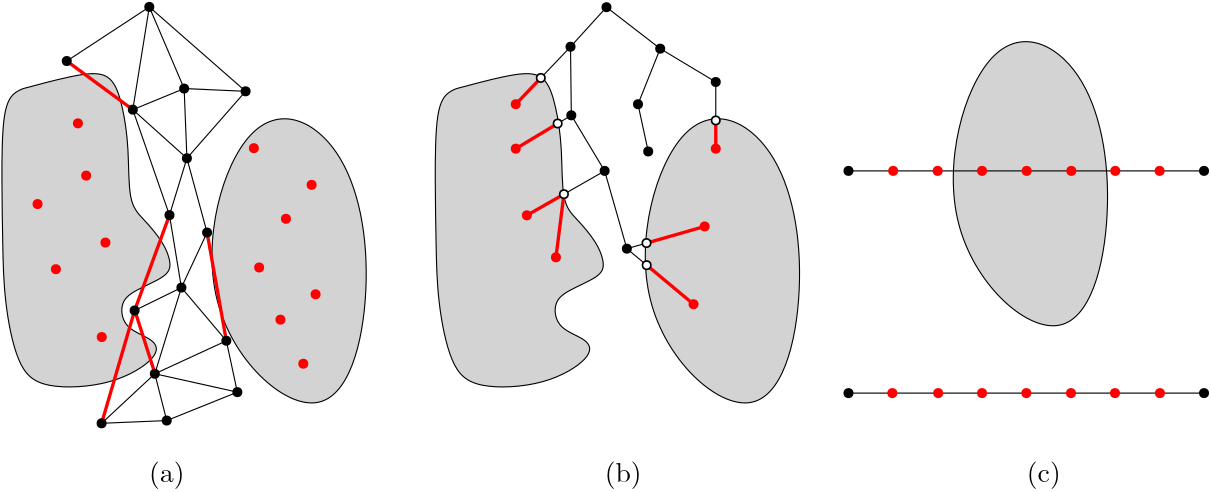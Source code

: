 <?xml version="1.0"?>
<!DOCTYPE ipe SYSTEM "ipe.dtd">
<ipe version="70005" creator="Ipe 7.1.1">
<info created="D:20120122014548" modified="D:20120122020236"/>
<ipestyle name="basic">
<symbol name="arrow/arc(spx)">
<path stroke="sym-stroke" fill="sym-stroke" pen="sym-pen">
0 0 m
-1 0.333 l
-1 -0.333 l
h
</path>
</symbol>
<symbol name="arrow/farc(spx)">
<path stroke="sym-stroke" fill="white" pen="sym-pen">
0 0 m
-1 0.333 l
-1 -0.333 l
h
</path>
</symbol>
<symbol name="mark/circle(sx)" transformations="translations">
<path fill="sym-stroke">
0.6 0 0 0.6 0 0 e
0.4 0 0 0.4 0 0 e
</path>
</symbol>
<symbol name="mark/disk(sx)" transformations="translations">
<path fill="sym-stroke">
0.6 0 0 0.6 0 0 e
</path>
</symbol>
<symbol name="mark/fdisk(sfx)" transformations="translations">
<group>
<path fill="sym-fill">
0.5 0 0 0.5 0 0 e
</path>
<path fill="sym-stroke" fillrule="eofill">
0.6 0 0 0.6 0 0 e
0.4 0 0 0.4 0 0 e
</path>
</group>
</symbol>
<symbol name="mark/box(sx)" transformations="translations">
<path fill="sym-stroke" fillrule="eofill">
-0.6 -0.6 m
0.6 -0.6 l
0.6 0.6 l
-0.6 0.6 l
h
-0.4 -0.4 m
0.4 -0.4 l
0.4 0.4 l
-0.4 0.4 l
h
</path>
</symbol>
<symbol name="mark/square(sx)" transformations="translations">
<path fill="sym-stroke">
-0.6 -0.6 m
0.6 -0.6 l
0.6 0.6 l
-0.6 0.6 l
h
</path>
</symbol>
<symbol name="mark/fsquare(sfx)" transformations="translations">
<group>
<path fill="sym-fill">
-0.5 -0.5 m
0.5 -0.5 l
0.5 0.5 l
-0.5 0.5 l
h
</path>
<path fill="sym-stroke" fillrule="eofill">
-0.6 -0.6 m
0.6 -0.6 l
0.6 0.6 l
-0.6 0.6 l
h
-0.4 -0.4 m
0.4 -0.4 l
0.4 0.4 l
-0.4 0.4 l
h
</path>
</group>
</symbol>
<symbol name="mark/cross(sx)" transformations="translations">
<group>
<path fill="sym-stroke">
-0.43 -0.57 m
0.57 0.43 l
0.43 0.57 l
-0.57 -0.43 l
h
</path>
<path fill="sym-stroke">
-0.43 0.57 m
0.57 -0.43 l
0.43 -0.57 l
-0.57 0.43 l
h
</path>
</group>
</symbol>
<symbol name="arrow/fnormal(spx)">
<path stroke="sym-stroke" fill="white" pen="sym-pen">
0 0 m
-1 0.333 l
-1 -0.333 l
h
</path>
</symbol>
<symbol name="arrow/pointed(spx)">
<path stroke="sym-stroke" fill="sym-stroke" pen="sym-pen">
0 0 m
-1 0.333 l
-0.8 0 l
-1 -0.333 l
h
</path>
</symbol>
<symbol name="arrow/fpointed(spx)">
<path stroke="sym-stroke" fill="white" pen="sym-pen">
0 0 m
-1 0.333 l
-0.8 0 l
-1 -0.333 l
h
</path>
</symbol>
<symbol name="arrow/linear(spx)">
<path stroke="sym-stroke" pen="sym-pen">
-1 0.333 m
0 0 l
-1 -0.333 l
</path>
</symbol>
<symbol name="arrow/fdouble(spx)">
<path stroke="sym-stroke" fill="white" pen="sym-pen">
0 0 m
-1 0.333 l
-1 -0.333 l
h
-1 0 m
-2 0.333 l
-2 -0.333 l
h
</path>
</symbol>
<symbol name="arrow/double(spx)">
<path stroke="sym-stroke" fill="sym-stroke" pen="sym-pen">
0 0 m
-1 0.333 l
-1 -0.333 l
h
-1 0 m
-2 0.333 l
-2 -0.333 l
h
</path>
</symbol>
<pen name="heavier" value="0.8"/>
<pen name="fat" value="1.2"/>
<pen name="ultrafat" value="2"/>
<symbolsize name="large" value="5"/>
<symbolsize name="small" value="2"/>
<symbolsize name="tiny" value="1.1"/>
<arrowsize name="large" value="10"/>
<arrowsize name="small" value="5"/>
<arrowsize name="tiny" value="3"/>
<color name="red" value="1 0 0"/>
<color name="green" value="0 1 0"/>
<color name="blue" value="0 0 1"/>
<color name="yellow" value="1 1 0"/>
<color name="orange" value="1 0.647 0"/>
<color name="gold" value="1 0.843 0"/>
<color name="purple" value="0.627 0.125 0.941"/>
<color name="gray" value="0.745"/>
<color name="brown" value="0.647 0.165 0.165"/>
<color name="navy" value="0 0 0.502"/>
<color name="pink" value="1 0.753 0.796"/>
<color name="seagreen" value="0.18 0.545 0.341"/>
<color name="turquoise" value="0.251 0.878 0.816"/>
<color name="violet" value="0.933 0.51 0.933"/>
<color name="darkblue" value="0 0 0.545"/>
<color name="darkcyan" value="0 0.545 0.545"/>
<color name="darkgray" value="0.663"/>
<color name="darkgreen" value="0 0.392 0"/>
<color name="darkmagenta" value="0.545 0 0.545"/>
<color name="darkorange" value="1 0.549 0"/>
<color name="darkred" value="0.545 0 0"/>
<color name="lightblue" value="0.678 0.847 0.902"/>
<color name="lightcyan" value="0.878 1 1"/>
<color name="lightgray" value="0.827"/>
<color name="lightgreen" value="0.565 0.933 0.565"/>
<color name="lightyellow" value="1 1 0.878"/>
<dashstyle name="dashed" value="[4] 0"/>
<dashstyle name="dotted" value="[1 3] 0"/>
<dashstyle name="dash dotted" value="[4 2 1 2] 0"/>
<dashstyle name="dash dot dotted" value="[4 2 1 2 1 2] 0"/>
<textsize name="large" value="\large"/>
<textsize name="Large" value="\Large"/>
<textsize name="LARGE" value="\LARGE"/>
<textsize name="huge" value="\huge"/>
<textsize name="Huge" value="\Huge"/>
<textsize name="small" value="\small"/>
<textsize name="footnote" value="\footnotesize"/>
<textsize name="tiny" value="\tiny"/>
<textstyle name="center" begin="\begin{center}" end="\end{center}"/>
<textstyle name="itemize" begin="\begin{itemize}" end="\end{itemize}"/>
<textstyle name="item" begin="\begin{itemize}\item{}" end="\end{itemize}"/>
<gridsize name="4 pts" value="4"/>
<gridsize name="8 pts (~3 mm)" value="8"/>
<gridsize name="16 pts (~6 mm)" value="16"/>
<gridsize name="32 pts (~12 mm)" value="32"/>
<gridsize name="10 pts (~3.5 mm)" value="10"/>
<gridsize name="20 pts (~7 mm)" value="20"/>
<gridsize name="14 pts (~5 mm)" value="14"/>
<gridsize name="28 pts (~10 mm)" value="28"/>
<gridsize name="56 pts (~20 mm)" value="56"/>
<anglesize name="90 deg" value="90"/>
<anglesize name="60 deg" value="60"/>
<anglesize name="45 deg" value="45"/>
<anglesize name="30 deg" value="30"/>
<anglesize name="22.5 deg" value="22.5"/>
<layout paper="5000 8000" origin="0 0" frame="5000 8000"/>
<tiling name="falling" angle="-60" step="4" width="1"/>
<tiling name="rising" angle="30" step="4" width="1"/>
</ipestyle>
<page>
<layer name="alpha"/>
<view layers="alpha" active="alpha"/>
<path layer="alpha" matrix="1.11357 0.156027 -0.179531 0.769939 1417.92 1801.91" stroke="black" fill="lightgray">
135.148 7945.93
165.194 7919.52
162.883 7847.87
137.129 7775.89
99.4901 7848.86 u
</path>
<use name="mark/disk(sx)" pos="108.074 7971.02" size="normal" stroke="black"/>
<use matrix="1 0 0 1 3.30169 -7.26372" name="mark/disk(sx)" pos="139.441 7947.91" size="normal" stroke="black"/>
<use matrix="1 0 0 1 4.62237 -9.24473" name="mark/disk(sx)" pos="115.999 7950.88" size="normal" stroke="black"/>
<use name="mark/disk(sx)" pos="121.611 7916.55" size="normal" stroke="black"/>
<use name="mark/disk(sx)" pos="119.63 7869.99" size="normal" stroke="black"/>
<use name="mark/disk(sx)" pos="157.27 7894.75" size="normal" stroke="red"/>
<use name="mark/disk(sx)" pos="145.714 7920.18" size="normal" stroke="red"/>
<use name="mark/disk(sx)" pos="166.514 7906.97" size="normal" stroke="red"/>
<use name="mark/disk(sx)" pos="155.289 7858.44" size="normal" stroke="red"/>
<use name="mark/disk(sx)" pos="139.771 7832.35" size="normal" stroke="black"/>
<use name="mark/disk(sx)" pos="114.348 7822.12" size="normal" stroke="black"/>
<path stroke="black">
108.074 7971.02 m
78.3592 7951.54 l
</path>
<path stroke="black">
108.074 7971.02 m
102.131 7934.04 l
</path>
<path stroke="black">
108.074 7971.02 m
120.621 7941.64 l
108.074 7971.02 l
142.742 7940.65 l
</path>
<path stroke="black">
120.621 7941.64 m
121.611 7916.55 l
</path>
<path stroke="black">
121.611 7916.55 m
115.338 7896.07 l
</path>
<path stroke="black">
121.611 7916.55 m
128.875 7889.8 l
</path>
<path stroke="black">
128.875 7889.8 m
119.63 7869.99 l
119.63 7869.99 l
</path>
<path stroke="red" pen="fat">
128.875 7889.8 m
135.809 7850.84 l
</path>
<path stroke="black">
119.63 7869.99 m
135.809 7850.84 l
</path>
<path stroke="black">
119.63 7869.99 m
102.792 7861.74 l
</path>
<path stroke="black">
119.63 7869.99 m
115.338 7896.07 l
</path>
<path stroke="black">
119.63 7869.99 m
110.055 7838.96 l
</path>
<path stroke="black">
110.055 7838.96 m
135.809 7850.84 l
135.809 7850.84 l
</path>
<path stroke="black">
135.809 7850.84 m
139.771 7832.35 l
110.055 7838.96 l
</path>
<path stroke="black">
114.348 7822.12 m
110.055 7838.96 l
</path>
<path stroke="black">
114.348 7822.12 m
90.9057 7821.13 l
</path>
<path stroke="black">
110.055 7838.96 m
90.9057 7821.13 l
</path>
<path stroke="black">
114.348 7822.12 m
139.771 7832.35 l
</path>
<path stroke="black">
102.131 7934.04 m
120.621 7941.64 l
</path>
<path stroke="black">
142.742 7940.65 m
120.621 7941.64 l
</path>
<path stroke="black">
102.131 7934.04 m
121.611 7916.55 l
</path>
<path stroke="black">
102.131 7934.04 m
115.338 7896.07 l
</path>
<path stroke="black">
142.742 7940.65 m
121.611 7916.55 l
</path>
<path matrix="1 0 0 1 2.0318 0.00216905" stroke="black" fill="lightgray">
62.2744 7942.05 m
83.5694 7947.72
92.7516 7946.74
96.4635 7935.8
98.8079 7920.37
98.4172 7900.25
103.692 7894.97
111.116 7886.57
114.242 7878.36
112.484 7873.87
99.9801 7868.79
95.2913 7864.3
96.8543 7854.92
108.576 7851.4
109.748 7844.96
93.1423 7834.6
67.1586 7833.24
58.3671 7841.44
53.6783 7865.47
53.2876 7885.59
52.8969 7907.08
53.0922 7935.61
58.1758 7941
62.28 7942.06 s
</path>
<use matrix="1 0 0 1 5.3393 1.67271" name="mark/disk(sx)" pos="80.0101 7908.62" size="normal" stroke="red"/>
<use matrix="1 0 0 1 5.3393 1.67271" name="mark/disk(sx)" pos="77.0386 7927.44" size="normal" stroke="red"/>
<use matrix="1 0 0 1 5.3393 1.67271" name="mark/disk(sx)" pos="69.1145 7874.94" size="normal" stroke="red"/>
<use matrix="1 0 0 1 5.3393 1.67271" name="mark/disk(sx)" pos="62.5111 7898.39" size="normal" stroke="red"/>
<use matrix="1 0 0 1 5.3393 1.67271" name="mark/disk(sx)" pos="86.9436 7884.52" size="normal" stroke="red"/>
<use matrix="1 0 0 1 5.3393 1.67271" name="mark/disk(sx)" pos="85.623 7850.51" size="normal" stroke="red"/>
<path matrix="1 0 0 1 -0.00000195 0.00216905" stroke="red" pen="fat">
102.131 7934.04 m
78.3592 7951.54 l
</path>
<path matrix="1 0 0 1 -0.00020195 0.00216905" stroke="red" pen="fat">
115.338 7896.07 m
102.792 7861.74 l
</path>
<path matrix="1 0 0 1 -0.00000195 0.00216905" stroke="red" pen="fat">
102.792 7861.74 m
90.9057 7821.13 l
</path>
<path matrix="1 0 0 1 0.104092 -0.0662261" stroke="red" pen="fat">
102.792 7861.74 m
110.055 7838.96 l
</path>
<use matrix="1 0 0 1 0.00009201 0.0037739" name="mark/disk(sx)" pos="102.792 7861.74" size="normal" stroke="black"/>
<use matrix="1 0 0 1 -0.00002768 -0.00378742" name="mark/disk(sx)" pos="90.9057 7821.13" size="normal" stroke="black"/>
<use matrix="1 0 0 1 0.00009201 0.0037739" name="mark/disk(sx)" pos="110.055 7838.96" size="normal" stroke="black"/>
<use matrix="1 0 0 1 -5.94299 -5.94003" name="mark/disk(sx)" pos="84.3023 7957.49" size="normal" stroke="black"/>
<use matrix="1 0 0 1 -1.32068 -2.63918" name="mark/disk(sx)" pos="103.452 7936.69" size="normal" stroke="black"/>
<use matrix="1 0 0 1 0.00018539 0.00459726" name="mark/disk(sx)" pos="115.338 7896.07" size="normal" stroke="black"/>
<use matrix="1 0 0 1 0.0001183 0.00138445" name="mark/disk(sx)" pos="128.875 7889.8" size="normal" stroke="black"/>
<use matrix="1 0 0 1 -0.00033069 0.00143118" name="mark/disk(sx)" pos="135.809 7850.84" size="normal" stroke="black"/>
<use matrix="1 0 0 1 -9.65077 -17.5255" name="mark/disk(sx)" pos="157.27 7894.75" size="normal" stroke="red"/>
<use matrix="1 0 0 1 10.6673 -27.1766" name="mark/disk(sx)" pos="157.27 7894.75" size="normal" stroke="red"/>
<use matrix="1 0 0 1 6.24273 -52.1693" name="mark/disk(sx)" pos="157.27 7894.75" size="normal" stroke="red"/>
<path matrix="1.11357 0.156027 -0.179531 0.769939 1573.92 1801.91" stroke="black" fill="lightgray">
135.148 7945.93
165.194 7919.52
162.883 7847.87
137.129 7775.89
99.4901 7848.86 u
</path>
<path matrix="1 0 0 1 158.032 0.00216905" stroke="black" fill="lightgray">
62.2744 7942.05 m
83.5694 7947.72
92.7516 7946.74
96.4635 7935.8
98.8079 7920.37
98.4172 7900.25
103.692 7894.97
111.116 7886.57
114.242 7878.36
112.484 7873.87
99.9801 7868.79
95.2913 7864.3
96.8543 7854.92
108.576 7851.4
109.748 7844.96
93.1423 7834.6
67.1586 7833.24
58.3671 7841.44
53.6783 7865.47
53.2876 7885.59
52.8969 7907.08
53.0922 7935.61
58.1758 7941
62.28 7942.06 s
</path>
<use matrix="1 0 0 1 164.583 -0.09" name="mark/disk(sx)" pos="108.074 7971.02" size="normal" stroke="black"/>
<use matrix="1 0 0 1 151.639 -14.3283" name="mark/disk(sx)" pos="108.074 7971.02" size="normal" stroke="black"/>
<use name="mark/disk(sx)" pos="292 7956" size="normal" stroke="black"/>
<use name="mark/disk(sx)" pos="284 7936" size="normal" stroke="black"/>
<use name="mark/disk(sx)" pos="312 7944" size="normal" stroke="black"/>
<use name="mark/disk(sx)" pos="260 7932" size="normal" stroke="black"/>
<use name="mark/disk(sx)" pos="240 7936" size="normal" stroke="red"/>
<use name="mark/disk(sx)" pos="272 7912" size="normal" stroke="black"/>
<path stroke="black">
272.657 7970.93 m
259.713 7956.69 l
</path>
<path stroke="black">
272.657 7970.93 m
292 7956 l
</path>
<path stroke="black">
292 7956 m
284 7936 l
</path>
<path stroke="black">
292 7956 m
312 7944 l
</path>
<path stroke="black">
259.713 7956.69 m
260 7932 l
</path>
<path stroke="black">
260 7932 m
272 7912 l
</path>
<use name="mark/disk(sx)" pos="312 7920" size="normal" stroke="red"/>
<use name="mark/disk(sx)" pos="280 7884" size="normal" stroke="black"/>
<path stroke="black">
272 7912 m
280 7884 l
</path>
<use name="mark/disk(sx)" pos="308 7892" size="normal" stroke="red"/>
<use name="mark/disk(sx)" pos="244 7896" size="normal" stroke="red"/>
<use name="mark/disk(sx)" pos="240 7920" size="normal" stroke="red"/>
<use name="mark/disk(sx)" pos="304 7864" size="normal" stroke="red"/>
<use name="mark/disk(sx)" pos="254.469 7880.89" size="normal" stroke="red"/>
<path stroke="red" pen="fat">
257.34 7903.62 m
254.469 7880.89 l
</path>
<use name="mark/disk(sx)" pos="287.681 7918.99" size="normal" stroke="black"/>
<path stroke="black">
284 7936 m
287.681 7918.99 l
</path>
<path stroke="red" pen="fat">
312 7920 m
312 7930.16 l
</path>
<path stroke="black">
312 7930.16 m
312 7944 l
</path>
<path stroke="red" pen="fat">
308 7892 m
287.066 7886.02 l
</path>
<path stroke="black">
287.066 7886.02 m
280 7884 l
</path>
<path stroke="red" pen="fat">
304 7864 m
287.124 7878.06 l
</path>
<path stroke="black">
287.124 7878.06 m
280 7884 l
</path>
<path stroke="red" pen="fat">
244 7896 m
257.34 7903.62 l
</path>
<path stroke="black">
257.34 7903.62 m
272 7912 l
</path>
<path stroke="red" pen="fat">
240 7936 m
249.016 7945.46 l
</path>
<path stroke="black">
249.016 7945.46 m
259.713 7956.69 l
</path>
<path stroke="red" pen="fat">
240 7920 m
255.089 7929.05 l
</path>
<path stroke="black">
260 7932 m
255.089 7929.05 l
</path>
<use matrix="1 0 0 1 0.0004 0.00216905" name="mark/fdisk(sfx)" pos="249.016 7945.46" size="normal" stroke="black" fill="white"/>
<use matrix="1 0 0 1 -0.00031137 0.00321318" name="mark/fdisk(sfx)" pos="255.089 7929.05" size="normal" stroke="black" fill="white"/>
<use matrix="1 0 0 1 -0.00044311 0.00260394" name="mark/fdisk(sfx)" pos="257.34 7903.62" size="normal" stroke="black" fill="white"/>
<use matrix="1 0 0 1 -0.00012237 -0.00117782" name="mark/fdisk(sfx)" pos="287.066 7886.02" size="normal" stroke="black" fill="white"/>
<use matrix="1 0 0 1 0.0580659 -7.96151" name="mark/fdisk(sfx)" pos="287.066 7886.02" size="normal" stroke="black" fill="white"/>
<use matrix="1 0 0 1 0 0.00297349" name="mark/fdisk(sfx)" pos="312 7930.16" size="normal" stroke="black" fill="white"/>
<path matrix="1.11357 0.156027 -0.179531 0.769939 1684.8 1829.68" stroke="black" fill="lightgray">
135.148 7945.93
165.194 7919.52
162.883 7847.87
137.129 7775.89
99.4901 7848.86 u
</path>
<path matrix="1 0 0 1 -24.2237 -8" stroke="black">
384 7920 m
512 7920 l
</path>
<path matrix="1 0 0 1 -24.2237 -8" stroke="black">
384 7840 m
512 7840 l
</path>
<use matrix="1 0 0 1 -24.2237 -8" name="mark/disk(sx)" pos="384 7840" size="normal" stroke="black"/>
<use matrix="1 0 0 1 -24.2237 -8" name="mark/disk(sx)" pos="399.787 7840" size="normal" stroke="red"/>
<use matrix="1 0 0 1 -24.2237 -8" name="mark/disk(sx)" pos="416.296 7840" size="normal" stroke="red"/>
<use matrix="1 0 0 1 -24.2237 -8" name="mark/disk(sx)" pos="432.086 7840" size="normal" stroke="red"/>
<use matrix="1 0 0 1 -24.2237 -8" name="mark/disk(sx)" pos="448.039 7840" size="normal" stroke="red"/>
<use matrix="1 0 0 1 -24.2237 -8" name="mark/disk(sx)" pos="464.107 7840" size="normal" stroke="red"/>
<use matrix="1 0 0 1 -24.2237 -8" name="mark/disk(sx)" pos="479.945 7840" size="normal" stroke="red"/>
<use matrix="1 0 0 1 -24.2237 -8" name="mark/disk(sx)" pos="496.129 7840" size="normal" stroke="red"/>
<use matrix="1 0 0 1 -24.2237 -8" name="mark/disk(sx)" pos="512 7840" size="normal" stroke="black"/>
<use matrix="1 0 0 1 -24.2237 -8" name="mark/disk(sx)" pos="384 7920" size="normal" stroke="black"/>
<use matrix="1 0 0 1 -24.2237 -8" name="mark/disk(sx)" pos="400.092 7920" size="normal" stroke="red"/>
<use matrix="1 0 0 1 -24.2237 -8" name="mark/disk(sx)" pos="416.112 7920" size="normal" stroke="red"/>
<use matrix="1 0 0 1 -24.2237 -8" name="mark/disk(sx)" pos="432.085 7920" size="normal" stroke="red"/>
<use matrix="1 0 0 1 -24.2237 -8" name="mark/disk(sx)" pos="448.153 7920" size="normal" stroke="red"/>
<use matrix="1 0 0 1 -24.2237 -8" name="mark/disk(sx)" pos="464.222 7920" size="normal" stroke="red"/>
<use matrix="1 0 0 1 -24.2237 -8" name="mark/disk(sx)" pos="480.059 7920" size="normal" stroke="red"/>
<use matrix="1 0 0 1 -24.2237 -8" name="mark/disk(sx)" pos="496.012 7920" size="normal" stroke="red"/>
<use matrix="1 0 0 1 -24.2237 -8" name="mark/disk(sx)" pos="512 7920" size="normal" stroke="black"/>
<text matrix="1 0 0 1 4 0" transformations="translations" pos="104 7800" stroke="black" type="label" width="12.73" height="7.473" depth="2.49" valign="baseline">(a)</text>
<text matrix="1 0 0 1 168 0" transformations="translations" pos="104 7800" stroke="black" type="label" width="13.284" height="7.473" depth="2.49" valign="baseline">(b)</text>
<text matrix="1 0 0 1 320 0" transformations="translations" pos="104 7800" stroke="black" type="label" width="12.177" height="7.473" depth="2.49" valign="baseline">(c)</text>
</page>
</ipe>
